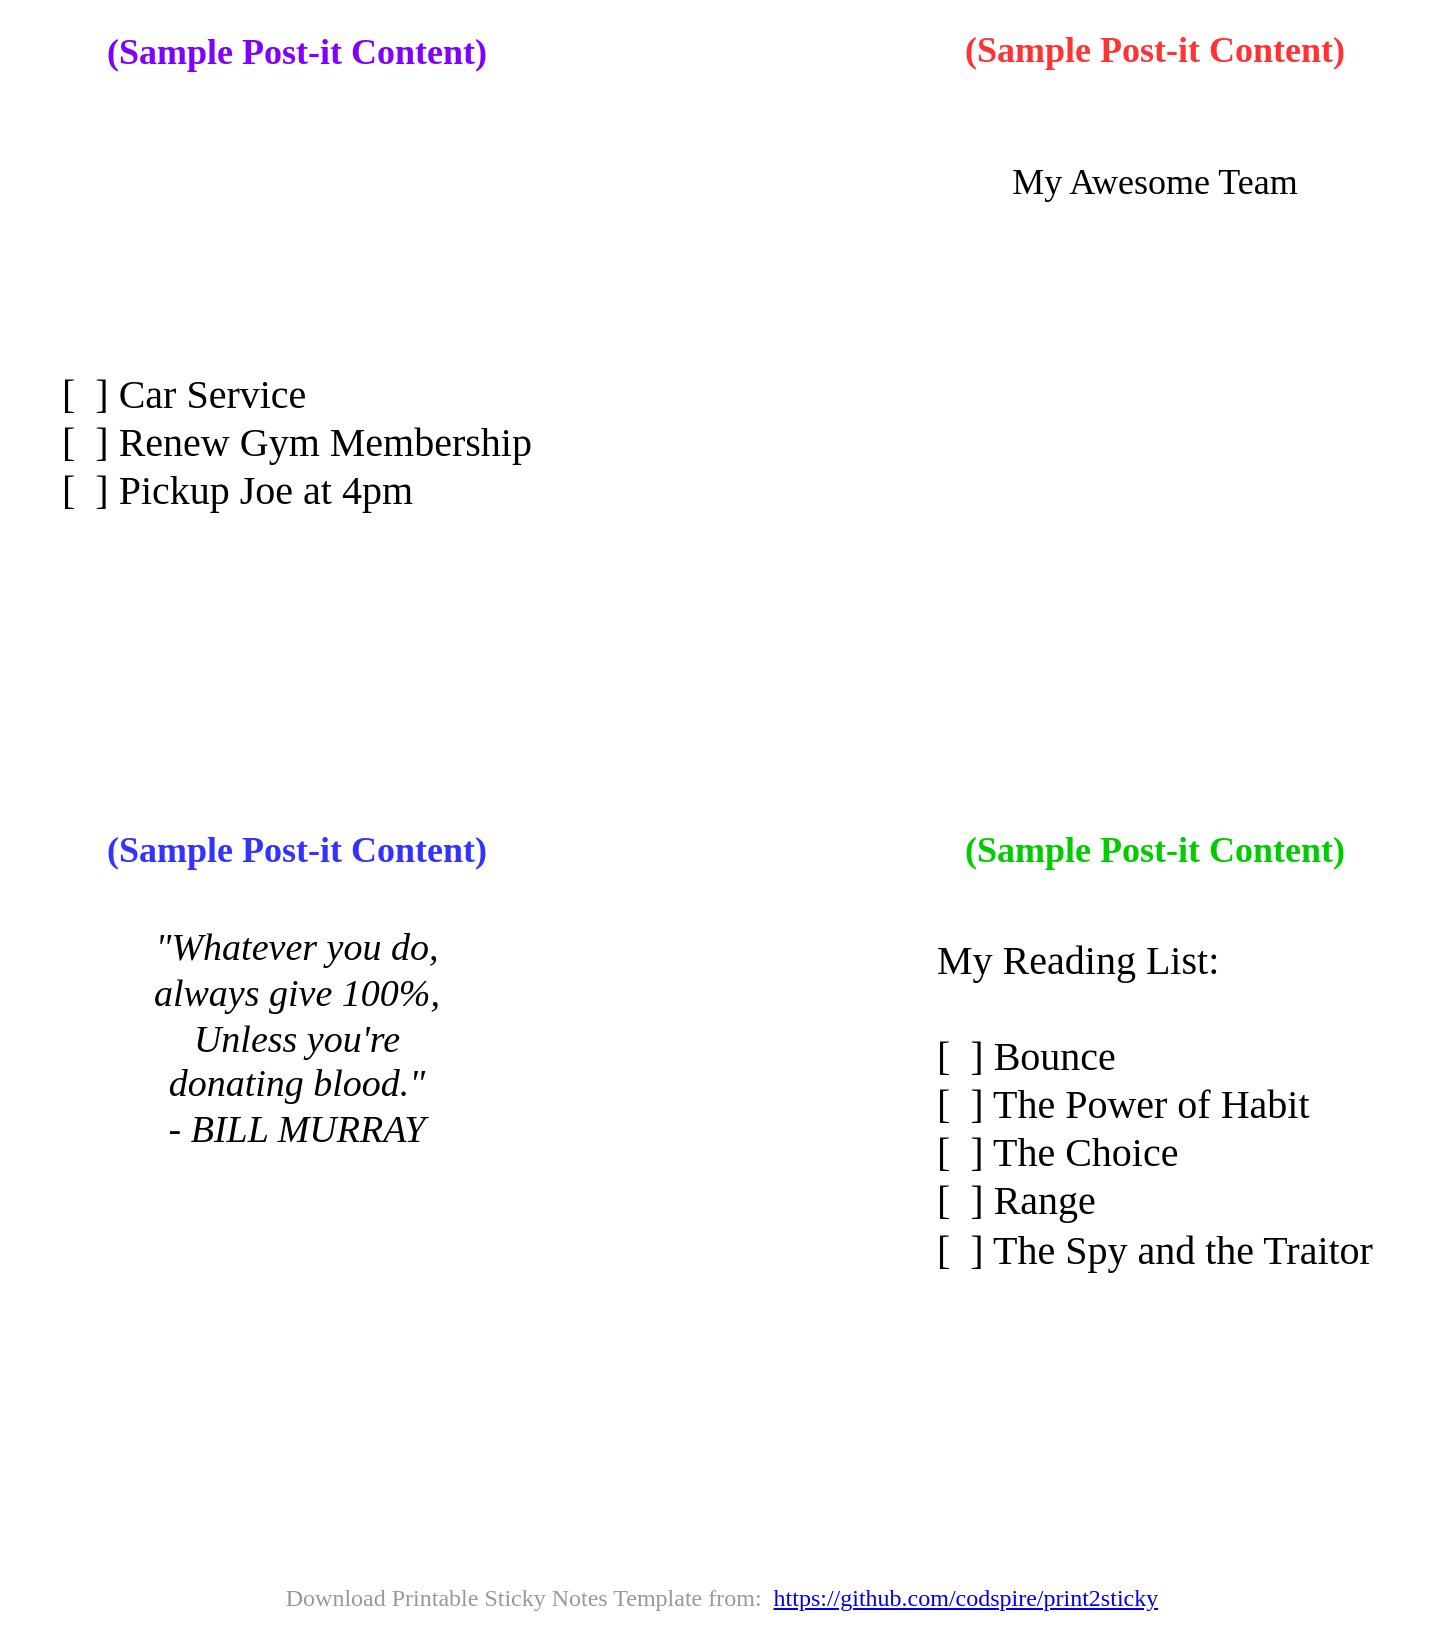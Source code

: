 <mxfile version="14.6.13" type="device"><diagram id="9nBZoB7AtlGQliLogiz_" name="Page-1"><mxGraphModel dx="570" dy="1893" grid="1" gridSize="10" guides="1" tooltips="1" connect="1" arrows="1" fold="1" page="1" pageScale="1" pageWidth="850" pageHeight="1100" math="0" shadow="0"><root><mxCell id="0"/><mxCell id="ROpI_GvsRMFa5oQ5Yov0-5" value="1" style="" parent="0"/><mxCell id="YQwL3v-z31JkzmOm8a5s-38" value="&lt;span id=&quot;docs-internal-guid-91f198a1-7fff-3233-473f-9b22b160ad6d&quot; style=&quot;font-size: 24px&quot;&gt;&lt;p dir=&quot;ltr&quot; style=&quot;line-height: 1.38 ; margin-top: 0pt ; margin-bottom: 0pt ; font-size: 24px&quot;&gt;&lt;span style=&quot;font-size: 18px&quot;&gt;&lt;font color=&quot;#00cc00&quot;&gt;(Sample Post-it Content)&lt;/font&gt;&lt;/span&gt;&lt;br&gt;&lt;/p&gt;&lt;/span&gt;&lt;blockquote style=&quot;margin: 0px 0px 0px 40px ; border: none ; padding: 0px ; font-size: 20px&quot;&gt;&lt;span&gt;&lt;p dir=&quot;ltr&quot; style=&quot;text-align: left ; line-height: 1.38 ; margin-top: 0pt ; margin-bottom: 0pt&quot;&gt;&lt;span style=&quot;font-weight: normal&quot;&gt;&lt;br&gt;&lt;/span&gt;&lt;/p&gt;&lt;/span&gt;&lt;/blockquote&gt;&lt;font style=&quot;font-size: 20px&quot;&gt;&lt;span style=&quot;font-weight: normal&quot;&gt;&lt;div style=&quot;text-align: left&quot;&gt;My Reading List:&lt;/div&gt;&lt;div style=&quot;text-align: left&quot;&gt;&lt;br&gt;&lt;/div&gt;&lt;/span&gt;&lt;span style=&quot;font-weight: normal&quot;&gt;&lt;div style=&quot;text-align: left&quot;&gt;&lt;span&gt;[&amp;nbsp; ] Bounce&lt;/span&gt;&lt;/div&gt;&lt;/span&gt;&lt;span style=&quot;font-weight: normal&quot;&gt;&lt;div style=&quot;text-align: left&quot;&gt;&lt;span&gt;[&amp;nbsp; ] The Power of Habit&lt;/span&gt;&lt;/div&gt;&lt;/span&gt;&lt;span style=&quot;font-weight: normal&quot;&gt;&lt;div style=&quot;text-align: left&quot;&gt;&lt;span&gt;[&amp;nbsp; ] The Choice&lt;/span&gt;&lt;/div&gt;&lt;/span&gt;&lt;span style=&quot;font-weight: normal&quot;&gt;&lt;div style=&quot;text-align: left&quot;&gt;&lt;span&gt;[&amp;nbsp; ] Range&lt;/span&gt;&lt;/div&gt;&lt;/span&gt;&lt;span&gt;&lt;p dir=&quot;ltr&quot; style=&quot;text-align: left ; line-height: 1.38 ; margin-top: 0pt ; margin-bottom: 0pt&quot;&gt;&lt;span style=&quot;font-weight: normal&quot;&gt;[&amp;nbsp; ] The Spy and the Traitor&lt;/span&gt;&lt;/p&gt;&lt;/span&gt;&lt;/font&gt;" style="whiteSpace=wrap;html=1;aspect=fixed;strokeColor=none;fontFamily=Comfortaa;fontSource=https%3A%2F%2Ffonts.googleapis.com%2Fcss%3Ffamily%3DComfortaa;fontSize=24;fontStyle=1;align=center;verticalAlign=top;" parent="ROpI_GvsRMFa5oQ5Yov0-5" vertex="1"><mxGeometry x="1343.71" y="639.91" width="295.275" height="295.28" as="geometry"/></mxCell><mxCell id="YQwL3v-z31JkzmOm8a5s-37" value="&lt;span id=&quot;docs-internal-guid-91f198a1-7fff-3233-473f-9b22b160ad6d&quot; style=&quot;font-size: 24px ; font-style: normal ; font-weight: 700&quot;&gt;&lt;p dir=&quot;ltr&quot; style=&quot;line-height: 1.38 ; margin-top: 0pt ; margin-bottom: 0pt&quot;&gt;&lt;span style=&quot;font-size: 18px&quot;&gt;&lt;font color=&quot;#3333ff&quot;&gt;(Sample Post-it Content)&lt;/font&gt;&lt;/span&gt;&lt;/p&gt;&lt;/span&gt;&lt;font style=&quot;font-weight: 700 ; font-size: 19px&quot;&gt;&lt;span style=&quot;font-weight: normal&quot;&gt;&lt;div&gt;&lt;br&gt;&lt;/div&gt;&lt;div&gt;&quot;Whatever you do,&lt;/div&gt;&lt;div&gt;always give 100%,&lt;/div&gt;&lt;div&gt;Unless you're&lt;/div&gt;&lt;div&gt;donating blood.&quot;&lt;/div&gt;&lt;div&gt;- BILL MURRAY&lt;/div&gt;&lt;/span&gt;&lt;/font&gt;" style="html=1;aspect=fixed;strokeColor=none;fontFamily=Comfortaa;fontSource=https%3A%2F%2Ffonts.googleapis.com%2Fcss%3Ffamily%3DComfortaa;verticalAlign=top;fontStyle=2;align=center;whiteSpace=wrap;" parent="ROpI_GvsRMFa5oQ5Yov0-5" vertex="1"><mxGeometry x="914.71" y="639.91" width="295.275" height="295.28" as="geometry"/></mxCell><mxCell id="YQwL3v-z31JkzmOm8a5s-36" value="&lt;span id=&quot;docs-internal-guid-74946839-7fff-ca21-ae01-91516b989707&quot; style=&quot;font-size: 24px&quot;&gt;&lt;p dir=&quot;ltr&quot; style=&quot;line-height: 1.38 ; margin-top: 0pt ; margin-bottom: 0pt ; font-size: 24px&quot;&gt;&lt;span style=&quot;font-size: 18px&quot;&gt;&lt;font color=&quot;#ff3333&quot;&gt;(Sample Post-it Content)&lt;/font&gt;&lt;/span&gt;&lt;/p&gt;&lt;p dir=&quot;ltr&quot; style=&quot;line-height: 1.38 ; margin-top: 0pt ; margin-bottom: 0pt ; font-size: 24px&quot;&gt;&lt;span style=&quot;font-size: 18px&quot;&gt;&lt;br&gt;&lt;/span&gt;&lt;/p&gt;&lt;p dir=&quot;ltr&quot; style=&quot;line-height: 1.38 ; margin-top: 0pt ; margin-bottom: 0pt ; font-size: 24px&quot;&gt;&lt;span style=&quot;font-size: 18px ; font-weight: normal&quot;&gt;My Awesome Team&lt;/span&gt;&lt;span style=&quot;font-size: 18px&quot;&gt;&lt;br&gt;&lt;/span&gt;&lt;/p&gt;&lt;/span&gt;" style="whiteSpace=wrap;html=1;aspect=fixed;strokeColor=none;fontFamily=Comfortaa;fontSource=https%3A%2F%2Ffonts.googleapis.com%2Fcss%3Ffamily%3DComfortaa;align=center;fontSize=24;fontStyle=1;verticalAlign=top;" parent="ROpI_GvsRMFa5oQ5Yov0-5" vertex="1"><mxGeometry x="1343.71" y="240.13" width="295.275" height="295.28" as="geometry"/></mxCell><mxCell id="YQwL3v-z31JkzmOm8a5s-35" value="&lt;font style=&quot;font-size: 18px&quot;&gt;&lt;font color=&quot;#7f00ff&quot;&gt;(Sample Post-it Content)&lt;/font&gt;&lt;br&gt;&lt;br&gt;&lt;br&gt;&lt;br&gt;&lt;span style=&quot;font-size: 20px ; font-weight: normal&quot;&gt;&lt;div style=&quot;text-align: left&quot;&gt;&lt;br&gt;&lt;/div&gt;&lt;div style=&quot;text-align: left&quot;&gt;&lt;br&gt;&lt;/div&gt;&lt;/span&gt;&lt;span style=&quot;font-size: 20px ; font-weight: normal&quot;&gt;&lt;div style=&quot;text-align: left&quot;&gt;[&amp;nbsp; ] Car Service&lt;/div&gt;&lt;/span&gt;&lt;span style=&quot;font-size: 20px ; font-weight: normal&quot;&gt;&lt;div style=&quot;text-align: left&quot;&gt;[&amp;nbsp; ] Renew Gym Membership&lt;/div&gt;&lt;/span&gt;&lt;span style=&quot;font-size: 20px ; font-weight: normal&quot;&gt;&lt;div style=&quot;text-align: left&quot;&gt;[&amp;nbsp; ] Pickup Joe at 4pm&lt;/div&gt;&lt;/span&gt;&lt;/font&gt;" style="whiteSpace=wrap;html=1;aspect=fixed;strokeColor=none;fontFamily=Comfortaa;fontSource=https%3A%2F%2Ffonts.googleapis.com%2Fcss%3Ffamily%3DComfortaa;verticalAlign=top;fontStyle=1;fontSize=27;" parent="ROpI_GvsRMFa5oQ5Yov0-5" vertex="1"><mxGeometry x="914.71" y="240.13" width="295.275" height="295.28" as="geometry"/></mxCell><mxCell id="YQwL3v-z31JkzmOm8a5s-45" value="" style="shape=image;verticalLabelPosition=bottom;labelBackgroundColor=#ffffff;verticalAlign=top;aspect=fixed;imageAspect=0;image=https://i.pinimg.com/originals/e6/fe/13/e6fe13488d779f42131fc7eb3747eacb.jpg;" parent="ROpI_GvsRMFa5oQ5Yov0-5" vertex="1"><mxGeometry x="1006.07" y="814" width="112.55" height="112.55" as="geometry"/></mxCell><mxCell id="QifINPH9dTYTkiWTHs9S-6" value="" style="shape=image;verticalLabelPosition=bottom;labelBackgroundColor=#ffffff;verticalAlign=top;aspect=fixed;imageAspect=0;image=https://upload.wikimedia.org/wikipedia/en/thumb/e/e7/Kamp_Koral_characters.jpg/300px-Kamp_Koral_characters.jpg;" parent="ROpI_GvsRMFa5oQ5Yov0-5" vertex="1"><mxGeometry x="1369.84" y="350" width="243.02" height="168.49" as="geometry"/></mxCell><mxCell id="QifINPH9dTYTkiWTHs9S-7" value="" style="shape=image;verticalLabelPosition=bottom;labelBackgroundColor=#ffffff;verticalAlign=top;aspect=fixed;imageAspect=0;image=https://i.pinimg.com/originals/bb/86/84/bb8684336871d7fe5cf8adbda4110321.png;" parent="ROpI_GvsRMFa5oQ5Yov0-5" vertex="1"><mxGeometry x="950" y="280" width="160.57" height="130" as="geometry"/></mxCell><mxCell id="wsGnj7kNXygL9AVeZi_i-1" value="&lt;span style=&quot;text-indent: 0px ; display: inline ; float: none ; font-size: 12px&quot;&gt;Download Printable Sticky Notes Template from:&amp;nbsp;&amp;nbsp;&lt;a href=&quot;https://github.com/codspire/print2sticky&quot; style=&quot;font-size: 12px&quot;&gt;https://github.com/codspire/print2sticky&lt;/a&gt;&lt;br style=&quot;font-size: 12px&quot;&gt;&lt;/span&gt;" style="text;whiteSpace=wrap;html=1;fontSize=12;fontFamily=Comfortaa;fontSource=https%3A%2F%2Ffonts.googleapis.com%2Fcss%3Ffamily%3DComfortaa;fontColor=#999999;fontStyle=0;labelBackgroundColor=none;verticalAlign=middle;align=center;" vertex="1" parent="ROpI_GvsRMFa5oQ5Yov0-5"><mxGeometry x="915" y="1022.41" width="720" height="33.18" as="geometry"/></mxCell></root></mxGraphModel></diagram></mxfile>